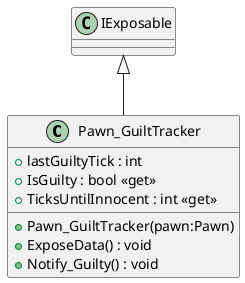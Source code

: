 @startuml
class Pawn_GuiltTracker {
    + lastGuiltyTick : int
    + IsGuilty : bool <<get>>
    + TicksUntilInnocent : int <<get>>
    + Pawn_GuiltTracker(pawn:Pawn)
    + ExposeData() : void
    + Notify_Guilty() : void
}
IExposable <|-- Pawn_GuiltTracker
@enduml
